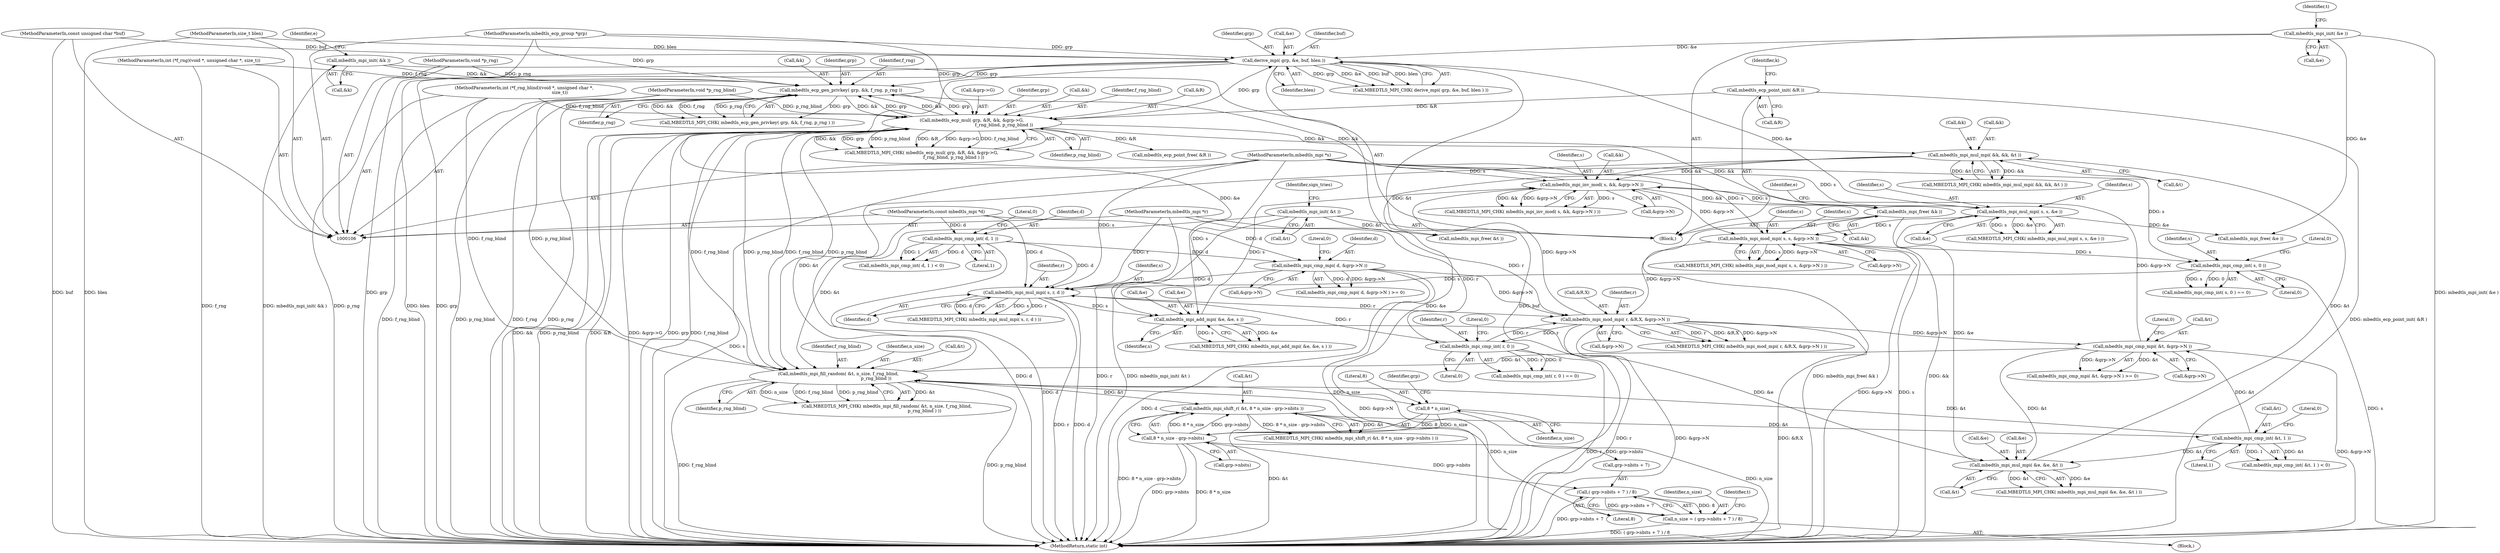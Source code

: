 digraph "0_mbedtls_298a43a77ec0ed2c19a8c924ddd8571ef3e65dfd@API" {
"1000354" [label="(Call,mbedtls_mpi_free( &k ))"];
"1000183" [label="(Call,mbedtls_ecp_mul( grp, &R, &k, &grp->G,\n                                              f_rng_blind, p_rng_blind ))"];
"1000176" [label="(Call,mbedtls_ecp_gen_privkey( grp, &k, f_rng, p_rng ))"];
"1000222" [label="(Call,derive_mpi( grp, &e, buf, blen ))"];
"1000107" [label="(MethodParameterIn,mbedtls_ecp_group *grp)"];
"1000159" [label="(Call,mbedtls_mpi_init( &e ))"];
"1000322" [label="(Call,mbedtls_mpi_mul_mpi( s, s, &e ))"];
"1000313" [label="(Call,mbedtls_mpi_inv_mod( s, &k, &grp->N ))"];
"1000290" [label="(Call,mbedtls_mpi_add_mpi( &e, &e, s ))"];
"1000285" [label="(Call,mbedtls_mpi_mul_mpi( s, r, d ))"];
"1000346" [label="(Call,mbedtls_mpi_cmp_int( s, 0 ))"];
"1000328" [label="(Call,mbedtls_mpi_mod_mpi( s, s, &grp->N ))"];
"1000109" [label="(MethodParameterIn,mbedtls_mpi *s)"];
"1000217" [label="(Call,mbedtls_mpi_cmp_int( r, 0 ))"];
"1000196" [label="(Call,mbedtls_mpi_mod_mpi( r, &R.X, &grp->N ))"];
"1000108" [label="(MethodParameterIn,mbedtls_mpi *r)"];
"1000144" [label="(Call,mbedtls_mpi_cmp_mpi( d, &grp->N ))"];
"1000139" [label="(Call,mbedtls_mpi_cmp_int( d, 1 ))"];
"1000110" [label="(MethodParameterIn,const mbedtls_mpi *d)"];
"1000305" [label="(Call,mbedtls_mpi_mul_mpi( &k, &k, &t ))"];
"1000297" [label="(Call,mbedtls_mpi_mul_mpi( &e, &e, &t ))"];
"1000276" [label="(Call,mbedtls_mpi_cmp_mpi( &t, &grp->N ))"];
"1000270" [label="(Call,mbedtls_mpi_cmp_int( &t, 1 ))"];
"1000251" [label="(Call,mbedtls_mpi_shift_r( &t, 8 * n_size - grp->nbits ))"];
"1000244" [label="(Call,mbedtls_mpi_fill_random( &t, n_size, f_rng_blind,\n                                                      p_rng_blind ))"];
"1000162" [label="(Call,mbedtls_mpi_init( &t ))"];
"1000234" [label="(Call,n_size = ( grp->nbits + 7 ) / 8)"];
"1000236" [label="(Call,( grp->nbits + 7 ) / 8)"];
"1000254" [label="(Call,8 * n_size - grp->nbits)"];
"1000255" [label="(Call,8 * n_size)"];
"1000115" [label="(MethodParameterIn,int (*f_rng_blind)(void *, unsigned char *,\n                                                   size_t))"];
"1000116" [label="(MethodParameterIn,void *p_rng_blind)"];
"1000111" [label="(MethodParameterIn,const unsigned char *buf)"];
"1000112" [label="(MethodParameterIn,size_t blen)"];
"1000156" [label="(Call,mbedtls_mpi_init( &k ))"];
"1000113" [label="(MethodParameterIn,int (*f_rng)(void *, unsigned char *, size_t))"];
"1000114" [label="(MethodParameterIn,void *p_rng)"];
"1000153" [label="(Call,mbedtls_ecp_point_init( &R ))"];
"1000175" [label="(Call,MBEDTLS_MPI_CHK( mbedtls_ecp_gen_privkey( grp, &k, f_rng, p_rng ) ))"];
"1000249" [label="(Identifier,p_rng_blind)"];
"1000347" [label="(Identifier,s)"];
"1000349" [label="(Literal,0)"];
"1000323" [label="(Identifier,s)"];
"1000194" [label="(Identifier,p_rng_blind)"];
"1000145" [label="(Identifier,d)"];
"1000166" [label="(Identifier,sign_tries)"];
"1000290" [label="(Call,mbedtls_mpi_add_mpi( &e, &e, s ))"];
"1000189" [label="(Call,&grp->G)"];
"1000183" [label="(Call,mbedtls_ecp_mul( grp, &R, &k, &grp->G,\n                                              f_rng_blind, p_rng_blind ))"];
"1000198" [label="(Call,&R.X)"];
"1000159" [label="(Call,mbedtls_mpi_init( &e ))"];
"1000248" [label="(Identifier,f_rng_blind)"];
"1000295" [label="(Identifier,s)"];
"1000357" [label="(Call,mbedtls_mpi_free( &e ))"];
"1000223" [label="(Identifier,grp)"];
"1000247" [label="(Identifier,n_size)"];
"1000354" [label="(Call,mbedtls_mpi_free( &k ))"];
"1000138" [label="(Call,mbedtls_mpi_cmp_int( d, 1 ) < 0)"];
"1000310" [label="(Call,&t)"];
"1000250" [label="(Call,MBEDTLS_MPI_CHK( mbedtls_mpi_shift_r( &t, 8 * n_size - grp->nbits ) ))"];
"1000271" [label="(Call,&t)"];
"1000351" [label="(Call,mbedtls_ecp_point_free( &R ))"];
"1000286" [label="(Identifier,s)"];
"1000221" [label="(Call,MBEDTLS_MPI_CHK( derive_mpi( grp, &e, buf, blen ) ))"];
"1000296" [label="(Call,MBEDTLS_MPI_CHK( mbedtls_mpi_mul_mpi( &e, &e, &t ) ))"];
"1000222" [label="(Call,derive_mpi( grp, &e, buf, blen ))"];
"1000345" [label="(Call,mbedtls_mpi_cmp_int( s, 0 ) == 0)"];
"1000112" [label="(MethodParameterIn,size_t blen)"];
"1000176" [label="(Call,mbedtls_ecp_gen_privkey( grp, &k, f_rng, p_rng ))"];
"1000305" [label="(Call,mbedtls_mpi_mul_mpi( &k, &k, &t ))"];
"1000146" [label="(Call,&grp->N)"];
"1000115" [label="(MethodParameterIn,int (*f_rng_blind)(void *, unsigned char *,\n                                                   size_t))"];
"1000289" [label="(Call,MBEDTLS_MPI_CHK( mbedtls_mpi_add_mpi( &e, &e, s ) ))"];
"1000291" [label="(Call,&e)"];
"1000182" [label="(Call,MBEDTLS_MPI_CHK( mbedtls_ecp_mul( grp, &R, &k, &grp->G,\n                                              f_rng_blind, p_rng_blind ) ))"];
"1000109" [label="(MethodParameterIn,mbedtls_mpi *s)"];
"1000217" [label="(Call,mbedtls_mpi_cmp_int( r, 0 ))"];
"1000111" [label="(MethodParameterIn,const unsigned char *buf)"];
"1000329" [label="(Identifier,s)"];
"1000314" [label="(Identifier,s)"];
"1000184" [label="(Identifier,grp)"];
"1000153" [label="(Call,mbedtls_ecp_point_init( &R ))"];
"1000330" [label="(Identifier,s)"];
"1000113" [label="(MethodParameterIn,int (*f_rng)(void *, unsigned char *, size_t))"];
"1000187" [label="(Call,&k)"];
"1000143" [label="(Call,mbedtls_mpi_cmp_mpi( d, &grp->N ) >= 0)"];
"1000142" [label="(Literal,0)"];
"1000355" [label="(Call,&k)"];
"1000306" [label="(Call,&k)"];
"1000328" [label="(Call,mbedtls_mpi_mod_mpi( s, s, &grp->N ))"];
"1000283" [label="(Literal,0)"];
"1000251" [label="(Call,mbedtls_mpi_shift_r( &t, 8 * n_size - grp->nbits ))"];
"1000232" [label="(Block,)"];
"1000298" [label="(Call,&e)"];
"1000254" [label="(Call,8 * n_size - grp->nbits)"];
"1000243" [label="(Call,MBEDTLS_MPI_CHK( mbedtls_mpi_fill_random( &t, n_size, f_rng_blind,\n                                                      p_rng_blind ) ))"];
"1000178" [label="(Call,&k)"];
"1000255" [label="(Call,8 * n_size)"];
"1000242" [label="(Literal,8)"];
"1000158" [label="(Identifier,k)"];
"1000304" [label="(Call,MBEDTLS_MPI_CHK( mbedtls_mpi_mul_mpi( &k, &k, &t ) ))"];
"1000195" [label="(Call,MBEDTLS_MPI_CHK( mbedtls_mpi_mod_mpi( r, &R.X, &grp->N ) ))"];
"1000348" [label="(Literal,0)"];
"1000317" [label="(Call,&grp->N)"];
"1000117" [label="(Block,)"];
"1000327" [label="(Call,MBEDTLS_MPI_CHK( mbedtls_mpi_mod_mpi( s, s, &grp->N ) ))"];
"1000110" [label="(MethodParameterIn,const mbedtls_mpi *d)"];
"1000252" [label="(Call,&t)"];
"1000360" [label="(Call,mbedtls_mpi_free( &t ))"];
"1000236" [label="(Call,( grp->nbits + 7 ) / 8)"];
"1000116" [label="(MethodParameterIn,void *p_rng_blind)"];
"1000164" [label="(Identifier,t)"];
"1000160" [label="(Call,&e)"];
"1000270" [label="(Call,mbedtls_mpi_cmp_int( &t, 1 ))"];
"1000235" [label="(Identifier,n_size)"];
"1000244" [label="(Call,mbedtls_mpi_fill_random( &t, n_size, f_rng_blind,\n                                                      p_rng_blind ))"];
"1000237" [label="(Call,grp->nbits + 7)"];
"1000219" [label="(Literal,0)"];
"1000163" [label="(Call,&t)"];
"1000293" [label="(Call,&e)"];
"1000162" [label="(Call,mbedtls_mpi_init( &t ))"];
"1000114" [label="(MethodParameterIn,void *p_rng)"];
"1000256" [label="(Literal,8)"];
"1000259" [label="(Identifier,grp)"];
"1000141" [label="(Literal,1)"];
"1000177" [label="(Identifier,grp)"];
"1000279" [label="(Call,&grp->N)"];
"1000218" [label="(Identifier,r)"];
"1000321" [label="(Call,MBEDTLS_MPI_CHK( mbedtls_mpi_mul_mpi( s, s, &e ) ))"];
"1000220" [label="(Literal,0)"];
"1000312" [label="(Call,MBEDTLS_MPI_CHK( mbedtls_mpi_inv_mod( s, &k, &grp->N ) ))"];
"1000322" [label="(Call,mbedtls_mpi_mul_mpi( s, s, &e ))"];
"1000234" [label="(Call,n_size = ( grp->nbits + 7 ) / 8)"];
"1000284" [label="(Call,MBEDTLS_MPI_CHK( mbedtls_mpi_mul_mpi( s, r, d ) ))"];
"1000140" [label="(Identifier,d)"];
"1000313" [label="(Call,mbedtls_mpi_inv_mod( s, &k, &grp->N ))"];
"1000315" [label="(Call,&k)"];
"1000325" [label="(Call,&e)"];
"1000300" [label="(Call,&e)"];
"1000224" [label="(Call,&e)"];
"1000144" [label="(Call,mbedtls_mpi_cmp_mpi( d, &grp->N ))"];
"1000193" [label="(Identifier,f_rng_blind)"];
"1000287" [label="(Identifier,r)"];
"1000185" [label="(Call,&R)"];
"1000324" [label="(Identifier,s)"];
"1000216" [label="(Call,mbedtls_mpi_cmp_int( r, 0 ) == 0)"];
"1000308" [label="(Call,&k)"];
"1000269" [label="(Call,mbedtls_mpi_cmp_int( &t, 1 ) < 0)"];
"1000245" [label="(Call,&t)"];
"1000197" [label="(Identifier,r)"];
"1000107" [label="(MethodParameterIn,mbedtls_ecp_group *grp)"];
"1000276" [label="(Call,mbedtls_mpi_cmp_mpi( &t, &grp->N ))"];
"1000302" [label="(Call,&t)"];
"1000226" [label="(Identifier,buf)"];
"1000161" [label="(Identifier,e)"];
"1000180" [label="(Identifier,f_rng)"];
"1000365" [label="(MethodReturn,static int)"];
"1000274" [label="(Literal,0)"];
"1000154" [label="(Call,&R)"];
"1000277" [label="(Call,&t)"];
"1000331" [label="(Call,&grp->N)"];
"1000181" [label="(Identifier,p_rng)"];
"1000258" [label="(Call,grp->nbits)"];
"1000273" [label="(Literal,1)"];
"1000202" [label="(Call,&grp->N)"];
"1000297" [label="(Call,mbedtls_mpi_mul_mpi( &e, &e, &t ))"];
"1000139" [label="(Call,mbedtls_mpi_cmp_int( d, 1 ))"];
"1000359" [label="(Identifier,e)"];
"1000108" [label="(MethodParameterIn,mbedtls_mpi *r)"];
"1000257" [label="(Identifier,n_size)"];
"1000227" [label="(Identifier,blen)"];
"1000346" [label="(Call,mbedtls_mpi_cmp_int( s, 0 ))"];
"1000150" [label="(Literal,0)"];
"1000275" [label="(Call,mbedtls_mpi_cmp_mpi( &t, &grp->N ) >= 0)"];
"1000157" [label="(Call,&k)"];
"1000285" [label="(Call,mbedtls_mpi_mul_mpi( s, r, d ))"];
"1000156" [label="(Call,mbedtls_mpi_init( &k ))"];
"1000246" [label="(Identifier,t)"];
"1000196" [label="(Call,mbedtls_mpi_mod_mpi( r, &R.X, &grp->N ))"];
"1000288" [label="(Identifier,d)"];
"1000354" -> "1000117"  [label="AST: "];
"1000354" -> "1000355"  [label="CFG: "];
"1000355" -> "1000354"  [label="AST: "];
"1000359" -> "1000354"  [label="CFG: "];
"1000354" -> "1000365"  [label="DDG: mbedtls_mpi_free( &k )"];
"1000354" -> "1000365"  [label="DDG: &k"];
"1000183" -> "1000354"  [label="DDG: &k"];
"1000313" -> "1000354"  [label="DDG: &k"];
"1000183" -> "1000182"  [label="AST: "];
"1000183" -> "1000194"  [label="CFG: "];
"1000184" -> "1000183"  [label="AST: "];
"1000185" -> "1000183"  [label="AST: "];
"1000187" -> "1000183"  [label="AST: "];
"1000189" -> "1000183"  [label="AST: "];
"1000193" -> "1000183"  [label="AST: "];
"1000194" -> "1000183"  [label="AST: "];
"1000182" -> "1000183"  [label="CFG: "];
"1000183" -> "1000365"  [label="DDG: &k"];
"1000183" -> "1000365"  [label="DDG: p_rng_blind"];
"1000183" -> "1000365"  [label="DDG: &R"];
"1000183" -> "1000365"  [label="DDG: &grp->G"];
"1000183" -> "1000365"  [label="DDG: grp"];
"1000183" -> "1000365"  [label="DDG: f_rng_blind"];
"1000183" -> "1000176"  [label="DDG: grp"];
"1000183" -> "1000176"  [label="DDG: &k"];
"1000183" -> "1000182"  [label="DDG: &k"];
"1000183" -> "1000182"  [label="DDG: grp"];
"1000183" -> "1000182"  [label="DDG: p_rng_blind"];
"1000183" -> "1000182"  [label="DDG: &R"];
"1000183" -> "1000182"  [label="DDG: &grp->G"];
"1000183" -> "1000182"  [label="DDG: f_rng_blind"];
"1000176" -> "1000183"  [label="DDG: grp"];
"1000176" -> "1000183"  [label="DDG: &k"];
"1000107" -> "1000183"  [label="DDG: grp"];
"1000153" -> "1000183"  [label="DDG: &R"];
"1000244" -> "1000183"  [label="DDG: f_rng_blind"];
"1000244" -> "1000183"  [label="DDG: p_rng_blind"];
"1000115" -> "1000183"  [label="DDG: f_rng_blind"];
"1000116" -> "1000183"  [label="DDG: p_rng_blind"];
"1000183" -> "1000222"  [label="DDG: grp"];
"1000183" -> "1000244"  [label="DDG: f_rng_blind"];
"1000183" -> "1000244"  [label="DDG: p_rng_blind"];
"1000183" -> "1000305"  [label="DDG: &k"];
"1000183" -> "1000351"  [label="DDG: &R"];
"1000176" -> "1000175"  [label="AST: "];
"1000176" -> "1000181"  [label="CFG: "];
"1000177" -> "1000176"  [label="AST: "];
"1000178" -> "1000176"  [label="AST: "];
"1000180" -> "1000176"  [label="AST: "];
"1000181" -> "1000176"  [label="AST: "];
"1000175" -> "1000176"  [label="CFG: "];
"1000176" -> "1000365"  [label="DDG: p_rng"];
"1000176" -> "1000365"  [label="DDG: f_rng"];
"1000176" -> "1000175"  [label="DDG: grp"];
"1000176" -> "1000175"  [label="DDG: &k"];
"1000176" -> "1000175"  [label="DDG: f_rng"];
"1000176" -> "1000175"  [label="DDG: p_rng"];
"1000222" -> "1000176"  [label="DDG: grp"];
"1000107" -> "1000176"  [label="DDG: grp"];
"1000313" -> "1000176"  [label="DDG: &k"];
"1000156" -> "1000176"  [label="DDG: &k"];
"1000113" -> "1000176"  [label="DDG: f_rng"];
"1000114" -> "1000176"  [label="DDG: p_rng"];
"1000222" -> "1000221"  [label="AST: "];
"1000222" -> "1000227"  [label="CFG: "];
"1000223" -> "1000222"  [label="AST: "];
"1000224" -> "1000222"  [label="AST: "];
"1000226" -> "1000222"  [label="AST: "];
"1000227" -> "1000222"  [label="AST: "];
"1000221" -> "1000222"  [label="CFG: "];
"1000222" -> "1000365"  [label="DDG: buf"];
"1000222" -> "1000365"  [label="DDG: blen"];
"1000222" -> "1000365"  [label="DDG: grp"];
"1000222" -> "1000365"  [label="DDG: &e"];
"1000222" -> "1000221"  [label="DDG: grp"];
"1000222" -> "1000221"  [label="DDG: &e"];
"1000222" -> "1000221"  [label="DDG: buf"];
"1000222" -> "1000221"  [label="DDG: blen"];
"1000107" -> "1000222"  [label="DDG: grp"];
"1000159" -> "1000222"  [label="DDG: &e"];
"1000322" -> "1000222"  [label="DDG: &e"];
"1000111" -> "1000222"  [label="DDG: buf"];
"1000112" -> "1000222"  [label="DDG: blen"];
"1000222" -> "1000290"  [label="DDG: &e"];
"1000107" -> "1000106"  [label="AST: "];
"1000107" -> "1000365"  [label="DDG: grp"];
"1000159" -> "1000117"  [label="AST: "];
"1000159" -> "1000160"  [label="CFG: "];
"1000160" -> "1000159"  [label="AST: "];
"1000164" -> "1000159"  [label="CFG: "];
"1000159" -> "1000365"  [label="DDG: mbedtls_mpi_init( &e )"];
"1000159" -> "1000357"  [label="DDG: &e"];
"1000322" -> "1000321"  [label="AST: "];
"1000322" -> "1000325"  [label="CFG: "];
"1000323" -> "1000322"  [label="AST: "];
"1000324" -> "1000322"  [label="AST: "];
"1000325" -> "1000322"  [label="AST: "];
"1000321" -> "1000322"  [label="CFG: "];
"1000322" -> "1000321"  [label="DDG: s"];
"1000322" -> "1000321"  [label="DDG: &e"];
"1000313" -> "1000322"  [label="DDG: s"];
"1000109" -> "1000322"  [label="DDG: s"];
"1000297" -> "1000322"  [label="DDG: &e"];
"1000322" -> "1000328"  [label="DDG: s"];
"1000322" -> "1000357"  [label="DDG: &e"];
"1000313" -> "1000312"  [label="AST: "];
"1000313" -> "1000317"  [label="CFG: "];
"1000314" -> "1000313"  [label="AST: "];
"1000315" -> "1000313"  [label="AST: "];
"1000317" -> "1000313"  [label="AST: "];
"1000312" -> "1000313"  [label="CFG: "];
"1000313" -> "1000312"  [label="DDG: s"];
"1000313" -> "1000312"  [label="DDG: &k"];
"1000313" -> "1000312"  [label="DDG: &grp->N"];
"1000290" -> "1000313"  [label="DDG: s"];
"1000109" -> "1000313"  [label="DDG: s"];
"1000305" -> "1000313"  [label="DDG: &k"];
"1000276" -> "1000313"  [label="DDG: &grp->N"];
"1000196" -> "1000313"  [label="DDG: &grp->N"];
"1000313" -> "1000328"  [label="DDG: &grp->N"];
"1000290" -> "1000289"  [label="AST: "];
"1000290" -> "1000295"  [label="CFG: "];
"1000291" -> "1000290"  [label="AST: "];
"1000293" -> "1000290"  [label="AST: "];
"1000295" -> "1000290"  [label="AST: "];
"1000289" -> "1000290"  [label="CFG: "];
"1000290" -> "1000289"  [label="DDG: &e"];
"1000290" -> "1000289"  [label="DDG: s"];
"1000285" -> "1000290"  [label="DDG: s"];
"1000109" -> "1000290"  [label="DDG: s"];
"1000290" -> "1000297"  [label="DDG: &e"];
"1000285" -> "1000284"  [label="AST: "];
"1000285" -> "1000288"  [label="CFG: "];
"1000286" -> "1000285"  [label="AST: "];
"1000287" -> "1000285"  [label="AST: "];
"1000288" -> "1000285"  [label="AST: "];
"1000284" -> "1000285"  [label="CFG: "];
"1000285" -> "1000365"  [label="DDG: r"];
"1000285" -> "1000365"  [label="DDG: d"];
"1000285" -> "1000196"  [label="DDG: r"];
"1000285" -> "1000284"  [label="DDG: s"];
"1000285" -> "1000284"  [label="DDG: r"];
"1000285" -> "1000284"  [label="DDG: d"];
"1000346" -> "1000285"  [label="DDG: s"];
"1000109" -> "1000285"  [label="DDG: s"];
"1000217" -> "1000285"  [label="DDG: r"];
"1000108" -> "1000285"  [label="DDG: r"];
"1000139" -> "1000285"  [label="DDG: d"];
"1000144" -> "1000285"  [label="DDG: d"];
"1000110" -> "1000285"  [label="DDG: d"];
"1000346" -> "1000345"  [label="AST: "];
"1000346" -> "1000348"  [label="CFG: "];
"1000347" -> "1000346"  [label="AST: "];
"1000348" -> "1000346"  [label="AST: "];
"1000349" -> "1000346"  [label="CFG: "];
"1000346" -> "1000365"  [label="DDG: s"];
"1000346" -> "1000345"  [label="DDG: s"];
"1000346" -> "1000345"  [label="DDG: 0"];
"1000328" -> "1000346"  [label="DDG: s"];
"1000109" -> "1000346"  [label="DDG: s"];
"1000328" -> "1000327"  [label="AST: "];
"1000328" -> "1000331"  [label="CFG: "];
"1000329" -> "1000328"  [label="AST: "];
"1000330" -> "1000328"  [label="AST: "];
"1000331" -> "1000328"  [label="AST: "];
"1000327" -> "1000328"  [label="CFG: "];
"1000328" -> "1000365"  [label="DDG: &grp->N"];
"1000328" -> "1000365"  [label="DDG: s"];
"1000328" -> "1000196"  [label="DDG: &grp->N"];
"1000328" -> "1000327"  [label="DDG: s"];
"1000328" -> "1000327"  [label="DDG: &grp->N"];
"1000109" -> "1000328"  [label="DDG: s"];
"1000109" -> "1000106"  [label="AST: "];
"1000109" -> "1000365"  [label="DDG: s"];
"1000217" -> "1000216"  [label="AST: "];
"1000217" -> "1000219"  [label="CFG: "];
"1000218" -> "1000217"  [label="AST: "];
"1000219" -> "1000217"  [label="AST: "];
"1000220" -> "1000217"  [label="CFG: "];
"1000217" -> "1000365"  [label="DDG: r"];
"1000217" -> "1000196"  [label="DDG: r"];
"1000217" -> "1000216"  [label="DDG: r"];
"1000217" -> "1000216"  [label="DDG: 0"];
"1000196" -> "1000217"  [label="DDG: r"];
"1000108" -> "1000217"  [label="DDG: r"];
"1000196" -> "1000195"  [label="AST: "];
"1000196" -> "1000202"  [label="CFG: "];
"1000197" -> "1000196"  [label="AST: "];
"1000198" -> "1000196"  [label="AST: "];
"1000202" -> "1000196"  [label="AST: "];
"1000195" -> "1000196"  [label="CFG: "];
"1000196" -> "1000365"  [label="DDG: r"];
"1000196" -> "1000365"  [label="DDG: &grp->N"];
"1000196" -> "1000365"  [label="DDG: &R.X"];
"1000196" -> "1000195"  [label="DDG: r"];
"1000196" -> "1000195"  [label="DDG: &R.X"];
"1000196" -> "1000195"  [label="DDG: &grp->N"];
"1000108" -> "1000196"  [label="DDG: r"];
"1000144" -> "1000196"  [label="DDG: &grp->N"];
"1000196" -> "1000276"  [label="DDG: &grp->N"];
"1000108" -> "1000106"  [label="AST: "];
"1000108" -> "1000365"  [label="DDG: r"];
"1000144" -> "1000143"  [label="AST: "];
"1000144" -> "1000146"  [label="CFG: "];
"1000145" -> "1000144"  [label="AST: "];
"1000146" -> "1000144"  [label="AST: "];
"1000150" -> "1000144"  [label="CFG: "];
"1000144" -> "1000365"  [label="DDG: d"];
"1000144" -> "1000365"  [label="DDG: &grp->N"];
"1000144" -> "1000143"  [label="DDG: d"];
"1000144" -> "1000143"  [label="DDG: &grp->N"];
"1000139" -> "1000144"  [label="DDG: d"];
"1000110" -> "1000144"  [label="DDG: d"];
"1000139" -> "1000138"  [label="AST: "];
"1000139" -> "1000141"  [label="CFG: "];
"1000140" -> "1000139"  [label="AST: "];
"1000141" -> "1000139"  [label="AST: "];
"1000142" -> "1000139"  [label="CFG: "];
"1000139" -> "1000365"  [label="DDG: d"];
"1000139" -> "1000138"  [label="DDG: d"];
"1000139" -> "1000138"  [label="DDG: 1"];
"1000110" -> "1000139"  [label="DDG: d"];
"1000110" -> "1000106"  [label="AST: "];
"1000110" -> "1000365"  [label="DDG: d"];
"1000305" -> "1000304"  [label="AST: "];
"1000305" -> "1000310"  [label="CFG: "];
"1000306" -> "1000305"  [label="AST: "];
"1000308" -> "1000305"  [label="AST: "];
"1000310" -> "1000305"  [label="AST: "];
"1000304" -> "1000305"  [label="CFG: "];
"1000305" -> "1000244"  [label="DDG: &t"];
"1000305" -> "1000304"  [label="DDG: &k"];
"1000305" -> "1000304"  [label="DDG: &t"];
"1000297" -> "1000305"  [label="DDG: &t"];
"1000305" -> "1000360"  [label="DDG: &t"];
"1000297" -> "1000296"  [label="AST: "];
"1000297" -> "1000302"  [label="CFG: "];
"1000298" -> "1000297"  [label="AST: "];
"1000300" -> "1000297"  [label="AST: "];
"1000302" -> "1000297"  [label="AST: "];
"1000296" -> "1000297"  [label="CFG: "];
"1000297" -> "1000296"  [label="DDG: &e"];
"1000297" -> "1000296"  [label="DDG: &t"];
"1000276" -> "1000297"  [label="DDG: &t"];
"1000270" -> "1000297"  [label="DDG: &t"];
"1000276" -> "1000275"  [label="AST: "];
"1000276" -> "1000279"  [label="CFG: "];
"1000277" -> "1000276"  [label="AST: "];
"1000279" -> "1000276"  [label="AST: "];
"1000283" -> "1000276"  [label="CFG: "];
"1000276" -> "1000365"  [label="DDG: &grp->N"];
"1000276" -> "1000244"  [label="DDG: &t"];
"1000276" -> "1000275"  [label="DDG: &t"];
"1000276" -> "1000275"  [label="DDG: &grp->N"];
"1000270" -> "1000276"  [label="DDG: &t"];
"1000270" -> "1000269"  [label="AST: "];
"1000270" -> "1000273"  [label="CFG: "];
"1000271" -> "1000270"  [label="AST: "];
"1000273" -> "1000270"  [label="AST: "];
"1000274" -> "1000270"  [label="CFG: "];
"1000270" -> "1000244"  [label="DDG: &t"];
"1000270" -> "1000269"  [label="DDG: &t"];
"1000270" -> "1000269"  [label="DDG: 1"];
"1000251" -> "1000270"  [label="DDG: &t"];
"1000251" -> "1000250"  [label="AST: "];
"1000251" -> "1000254"  [label="CFG: "];
"1000252" -> "1000251"  [label="AST: "];
"1000254" -> "1000251"  [label="AST: "];
"1000250" -> "1000251"  [label="CFG: "];
"1000251" -> "1000365"  [label="DDG: 8 * n_size - grp->nbits"];
"1000251" -> "1000365"  [label="DDG: &t"];
"1000251" -> "1000250"  [label="DDG: &t"];
"1000251" -> "1000250"  [label="DDG: 8 * n_size - grp->nbits"];
"1000244" -> "1000251"  [label="DDG: &t"];
"1000254" -> "1000251"  [label="DDG: 8 * n_size"];
"1000254" -> "1000251"  [label="DDG: grp->nbits"];
"1000244" -> "1000243"  [label="AST: "];
"1000244" -> "1000249"  [label="CFG: "];
"1000245" -> "1000244"  [label="AST: "];
"1000247" -> "1000244"  [label="AST: "];
"1000248" -> "1000244"  [label="AST: "];
"1000249" -> "1000244"  [label="AST: "];
"1000243" -> "1000244"  [label="CFG: "];
"1000244" -> "1000365"  [label="DDG: f_rng_blind"];
"1000244" -> "1000365"  [label="DDG: p_rng_blind"];
"1000244" -> "1000243"  [label="DDG: &t"];
"1000244" -> "1000243"  [label="DDG: n_size"];
"1000244" -> "1000243"  [label="DDG: f_rng_blind"];
"1000244" -> "1000243"  [label="DDG: p_rng_blind"];
"1000162" -> "1000244"  [label="DDG: &t"];
"1000234" -> "1000244"  [label="DDG: n_size"];
"1000115" -> "1000244"  [label="DDG: f_rng_blind"];
"1000116" -> "1000244"  [label="DDG: p_rng_blind"];
"1000244" -> "1000255"  [label="DDG: n_size"];
"1000162" -> "1000117"  [label="AST: "];
"1000162" -> "1000163"  [label="CFG: "];
"1000163" -> "1000162"  [label="AST: "];
"1000166" -> "1000162"  [label="CFG: "];
"1000162" -> "1000365"  [label="DDG: mbedtls_mpi_init( &t )"];
"1000162" -> "1000360"  [label="DDG: &t"];
"1000234" -> "1000232"  [label="AST: "];
"1000234" -> "1000236"  [label="CFG: "];
"1000235" -> "1000234"  [label="AST: "];
"1000236" -> "1000234"  [label="AST: "];
"1000246" -> "1000234"  [label="CFG: "];
"1000234" -> "1000365"  [label="DDG: ( grp->nbits + 7 ) / 8"];
"1000236" -> "1000234"  [label="DDG: grp->nbits + 7"];
"1000236" -> "1000234"  [label="DDG: 8"];
"1000236" -> "1000242"  [label="CFG: "];
"1000237" -> "1000236"  [label="AST: "];
"1000242" -> "1000236"  [label="AST: "];
"1000236" -> "1000365"  [label="DDG: grp->nbits + 7"];
"1000254" -> "1000236"  [label="DDG: grp->nbits"];
"1000254" -> "1000258"  [label="CFG: "];
"1000255" -> "1000254"  [label="AST: "];
"1000258" -> "1000254"  [label="AST: "];
"1000254" -> "1000365"  [label="DDG: 8 * n_size"];
"1000254" -> "1000365"  [label="DDG: grp->nbits"];
"1000254" -> "1000237"  [label="DDG: grp->nbits"];
"1000255" -> "1000254"  [label="DDG: 8"];
"1000255" -> "1000254"  [label="DDG: n_size"];
"1000255" -> "1000257"  [label="CFG: "];
"1000256" -> "1000255"  [label="AST: "];
"1000257" -> "1000255"  [label="AST: "];
"1000259" -> "1000255"  [label="CFG: "];
"1000255" -> "1000365"  [label="DDG: n_size"];
"1000115" -> "1000106"  [label="AST: "];
"1000115" -> "1000365"  [label="DDG: f_rng_blind"];
"1000116" -> "1000106"  [label="AST: "];
"1000116" -> "1000365"  [label="DDG: p_rng_blind"];
"1000111" -> "1000106"  [label="AST: "];
"1000111" -> "1000365"  [label="DDG: buf"];
"1000112" -> "1000106"  [label="AST: "];
"1000112" -> "1000365"  [label="DDG: blen"];
"1000156" -> "1000117"  [label="AST: "];
"1000156" -> "1000157"  [label="CFG: "];
"1000157" -> "1000156"  [label="AST: "];
"1000161" -> "1000156"  [label="CFG: "];
"1000156" -> "1000365"  [label="DDG: mbedtls_mpi_init( &k )"];
"1000113" -> "1000106"  [label="AST: "];
"1000113" -> "1000365"  [label="DDG: f_rng"];
"1000114" -> "1000106"  [label="AST: "];
"1000114" -> "1000365"  [label="DDG: p_rng"];
"1000153" -> "1000117"  [label="AST: "];
"1000153" -> "1000154"  [label="CFG: "];
"1000154" -> "1000153"  [label="AST: "];
"1000158" -> "1000153"  [label="CFG: "];
"1000153" -> "1000365"  [label="DDG: mbedtls_ecp_point_init( &R )"];
}
